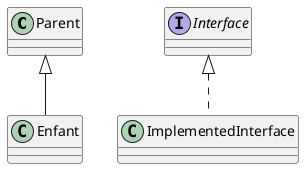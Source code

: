/' https://plantuml.com/fr/class-diagram '/

@startuml manual 

/' objets '/
class Parent
class Enfant
interface Interface
class ImplementedInterface

/' relations '/
Parent <|-- Enfant
Interface <|.. ImplementedInterface 

@enduml

@startuml keywords 

/' objets '/
class Parent
class Enfant extends Parent
interface Interface
class ImplementedInterface implements Interface 

@enduml